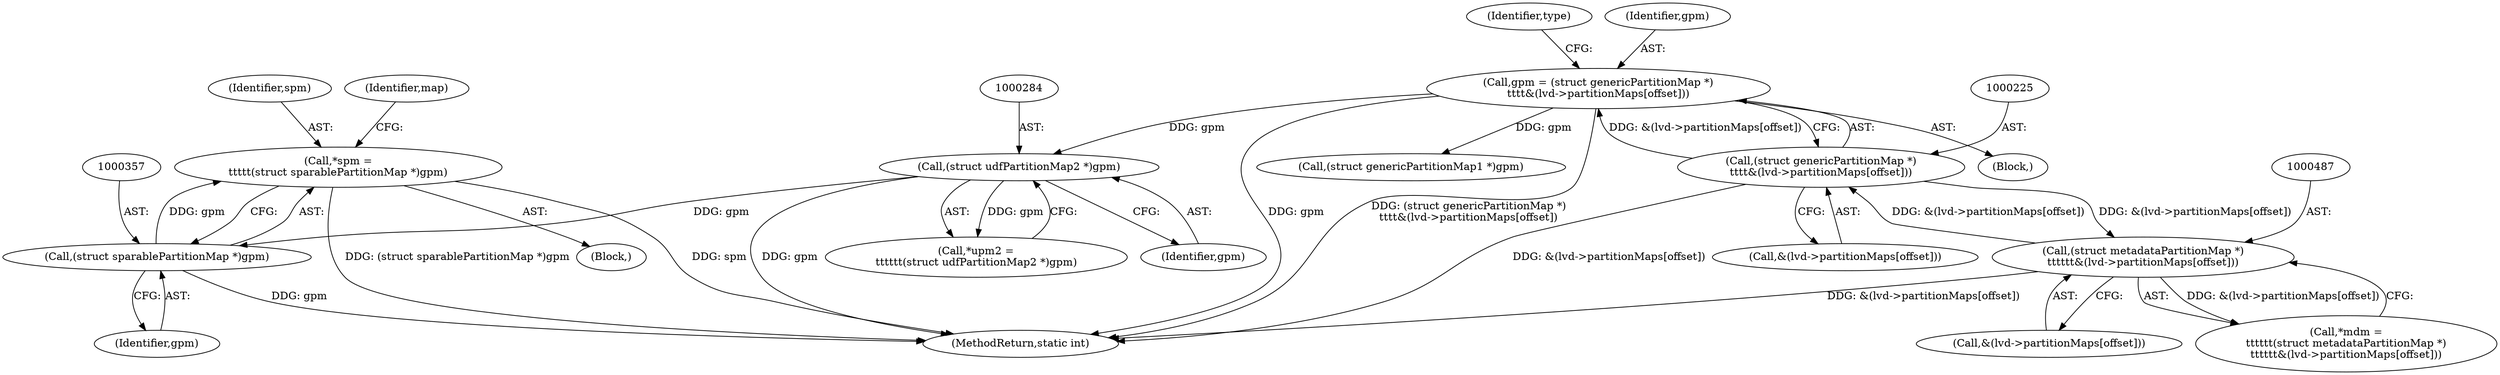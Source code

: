 digraph "1_linux_1df2ae31c724e57be9d7ac00d78db8a5dabdd050@del" {
"1000354" [label="(Call,*spm =\n\t\t\t\t\t(struct sparablePartitionMap *)gpm)"];
"1000356" [label="(Call,(struct sparablePartitionMap *)gpm)"];
"1000283" [label="(Call,(struct udfPartitionMap2 *)gpm)"];
"1000222" [label="(Call,gpm = (struct genericPartitionMap *)\n\t\t\t\t&(lvd->partitionMaps[offset]))"];
"1000224" [label="(Call,(struct genericPartitionMap *)\n\t\t\t\t&(lvd->partitionMaps[offset]))"];
"1000486" [label="(Call,(struct metadataPartitionMap *)\n\t\t\t\t\t\t&(lvd->partitionMaps[offset]))"];
"1000355" [label="(Identifier,spm)"];
"1000361" [label="(Identifier,map)"];
"1000285" [label="(Identifier,gpm)"];
"1000233" [label="(Identifier,type)"];
"1000356" [label="(Call,(struct sparablePartitionMap *)gpm)"];
"1000350" [label="(Block,)"];
"1000354" [label="(Call,*spm =\n\t\t\t\t\t(struct sparablePartitionMap *)gpm)"];
"1000224" [label="(Call,(struct genericPartitionMap *)\n\t\t\t\t&(lvd->partitionMaps[offset]))"];
"1000222" [label="(Call,gpm = (struct genericPartitionMap *)\n\t\t\t\t&(lvd->partitionMaps[offset]))"];
"1000283" [label="(Call,(struct udfPartitionMap2 *)gpm)"];
"1000281" [label="(Call,*upm2 =\n\t\t\t\t\t\t(struct udfPartitionMap2 *)gpm)"];
"1000223" [label="(Identifier,gpm)"];
"1000488" [label="(Call,&(lvd->partitionMaps[offset]))"];
"1000691" [label="(MethodReturn,static int)"];
"1000484" [label="(Call,*mdm =\n\t\t\t\t\t\t(struct metadataPartitionMap *)\n\t\t\t\t\t\t&(lvd->partitionMaps[offset]))"];
"1000245" [label="(Call,(struct genericPartitionMap1 *)gpm)"];
"1000358" [label="(Identifier,gpm)"];
"1000226" [label="(Call,&(lvd->partitionMaps[offset]))"];
"1000212" [label="(Block,)"];
"1000486" [label="(Call,(struct metadataPartitionMap *)\n\t\t\t\t\t\t&(lvd->partitionMaps[offset]))"];
"1000354" -> "1000350"  [label="AST: "];
"1000354" -> "1000356"  [label="CFG: "];
"1000355" -> "1000354"  [label="AST: "];
"1000356" -> "1000354"  [label="AST: "];
"1000361" -> "1000354"  [label="CFG: "];
"1000354" -> "1000691"  [label="DDG: (struct sparablePartitionMap *)gpm"];
"1000354" -> "1000691"  [label="DDG: spm"];
"1000356" -> "1000354"  [label="DDG: gpm"];
"1000356" -> "1000358"  [label="CFG: "];
"1000357" -> "1000356"  [label="AST: "];
"1000358" -> "1000356"  [label="AST: "];
"1000356" -> "1000691"  [label="DDG: gpm"];
"1000283" -> "1000356"  [label="DDG: gpm"];
"1000283" -> "1000281"  [label="AST: "];
"1000283" -> "1000285"  [label="CFG: "];
"1000284" -> "1000283"  [label="AST: "];
"1000285" -> "1000283"  [label="AST: "];
"1000281" -> "1000283"  [label="CFG: "];
"1000283" -> "1000691"  [label="DDG: gpm"];
"1000283" -> "1000281"  [label="DDG: gpm"];
"1000222" -> "1000283"  [label="DDG: gpm"];
"1000222" -> "1000212"  [label="AST: "];
"1000222" -> "1000224"  [label="CFG: "];
"1000223" -> "1000222"  [label="AST: "];
"1000224" -> "1000222"  [label="AST: "];
"1000233" -> "1000222"  [label="CFG: "];
"1000222" -> "1000691"  [label="DDG: gpm"];
"1000222" -> "1000691"  [label="DDG: (struct genericPartitionMap *)\n\t\t\t\t&(lvd->partitionMaps[offset])"];
"1000224" -> "1000222"  [label="DDG: &(lvd->partitionMaps[offset])"];
"1000222" -> "1000245"  [label="DDG: gpm"];
"1000224" -> "1000226"  [label="CFG: "];
"1000225" -> "1000224"  [label="AST: "];
"1000226" -> "1000224"  [label="AST: "];
"1000224" -> "1000691"  [label="DDG: &(lvd->partitionMaps[offset])"];
"1000486" -> "1000224"  [label="DDG: &(lvd->partitionMaps[offset])"];
"1000224" -> "1000486"  [label="DDG: &(lvd->partitionMaps[offset])"];
"1000486" -> "1000484"  [label="AST: "];
"1000486" -> "1000488"  [label="CFG: "];
"1000487" -> "1000486"  [label="AST: "];
"1000488" -> "1000486"  [label="AST: "];
"1000484" -> "1000486"  [label="CFG: "];
"1000486" -> "1000691"  [label="DDG: &(lvd->partitionMaps[offset])"];
"1000486" -> "1000484"  [label="DDG: &(lvd->partitionMaps[offset])"];
}

